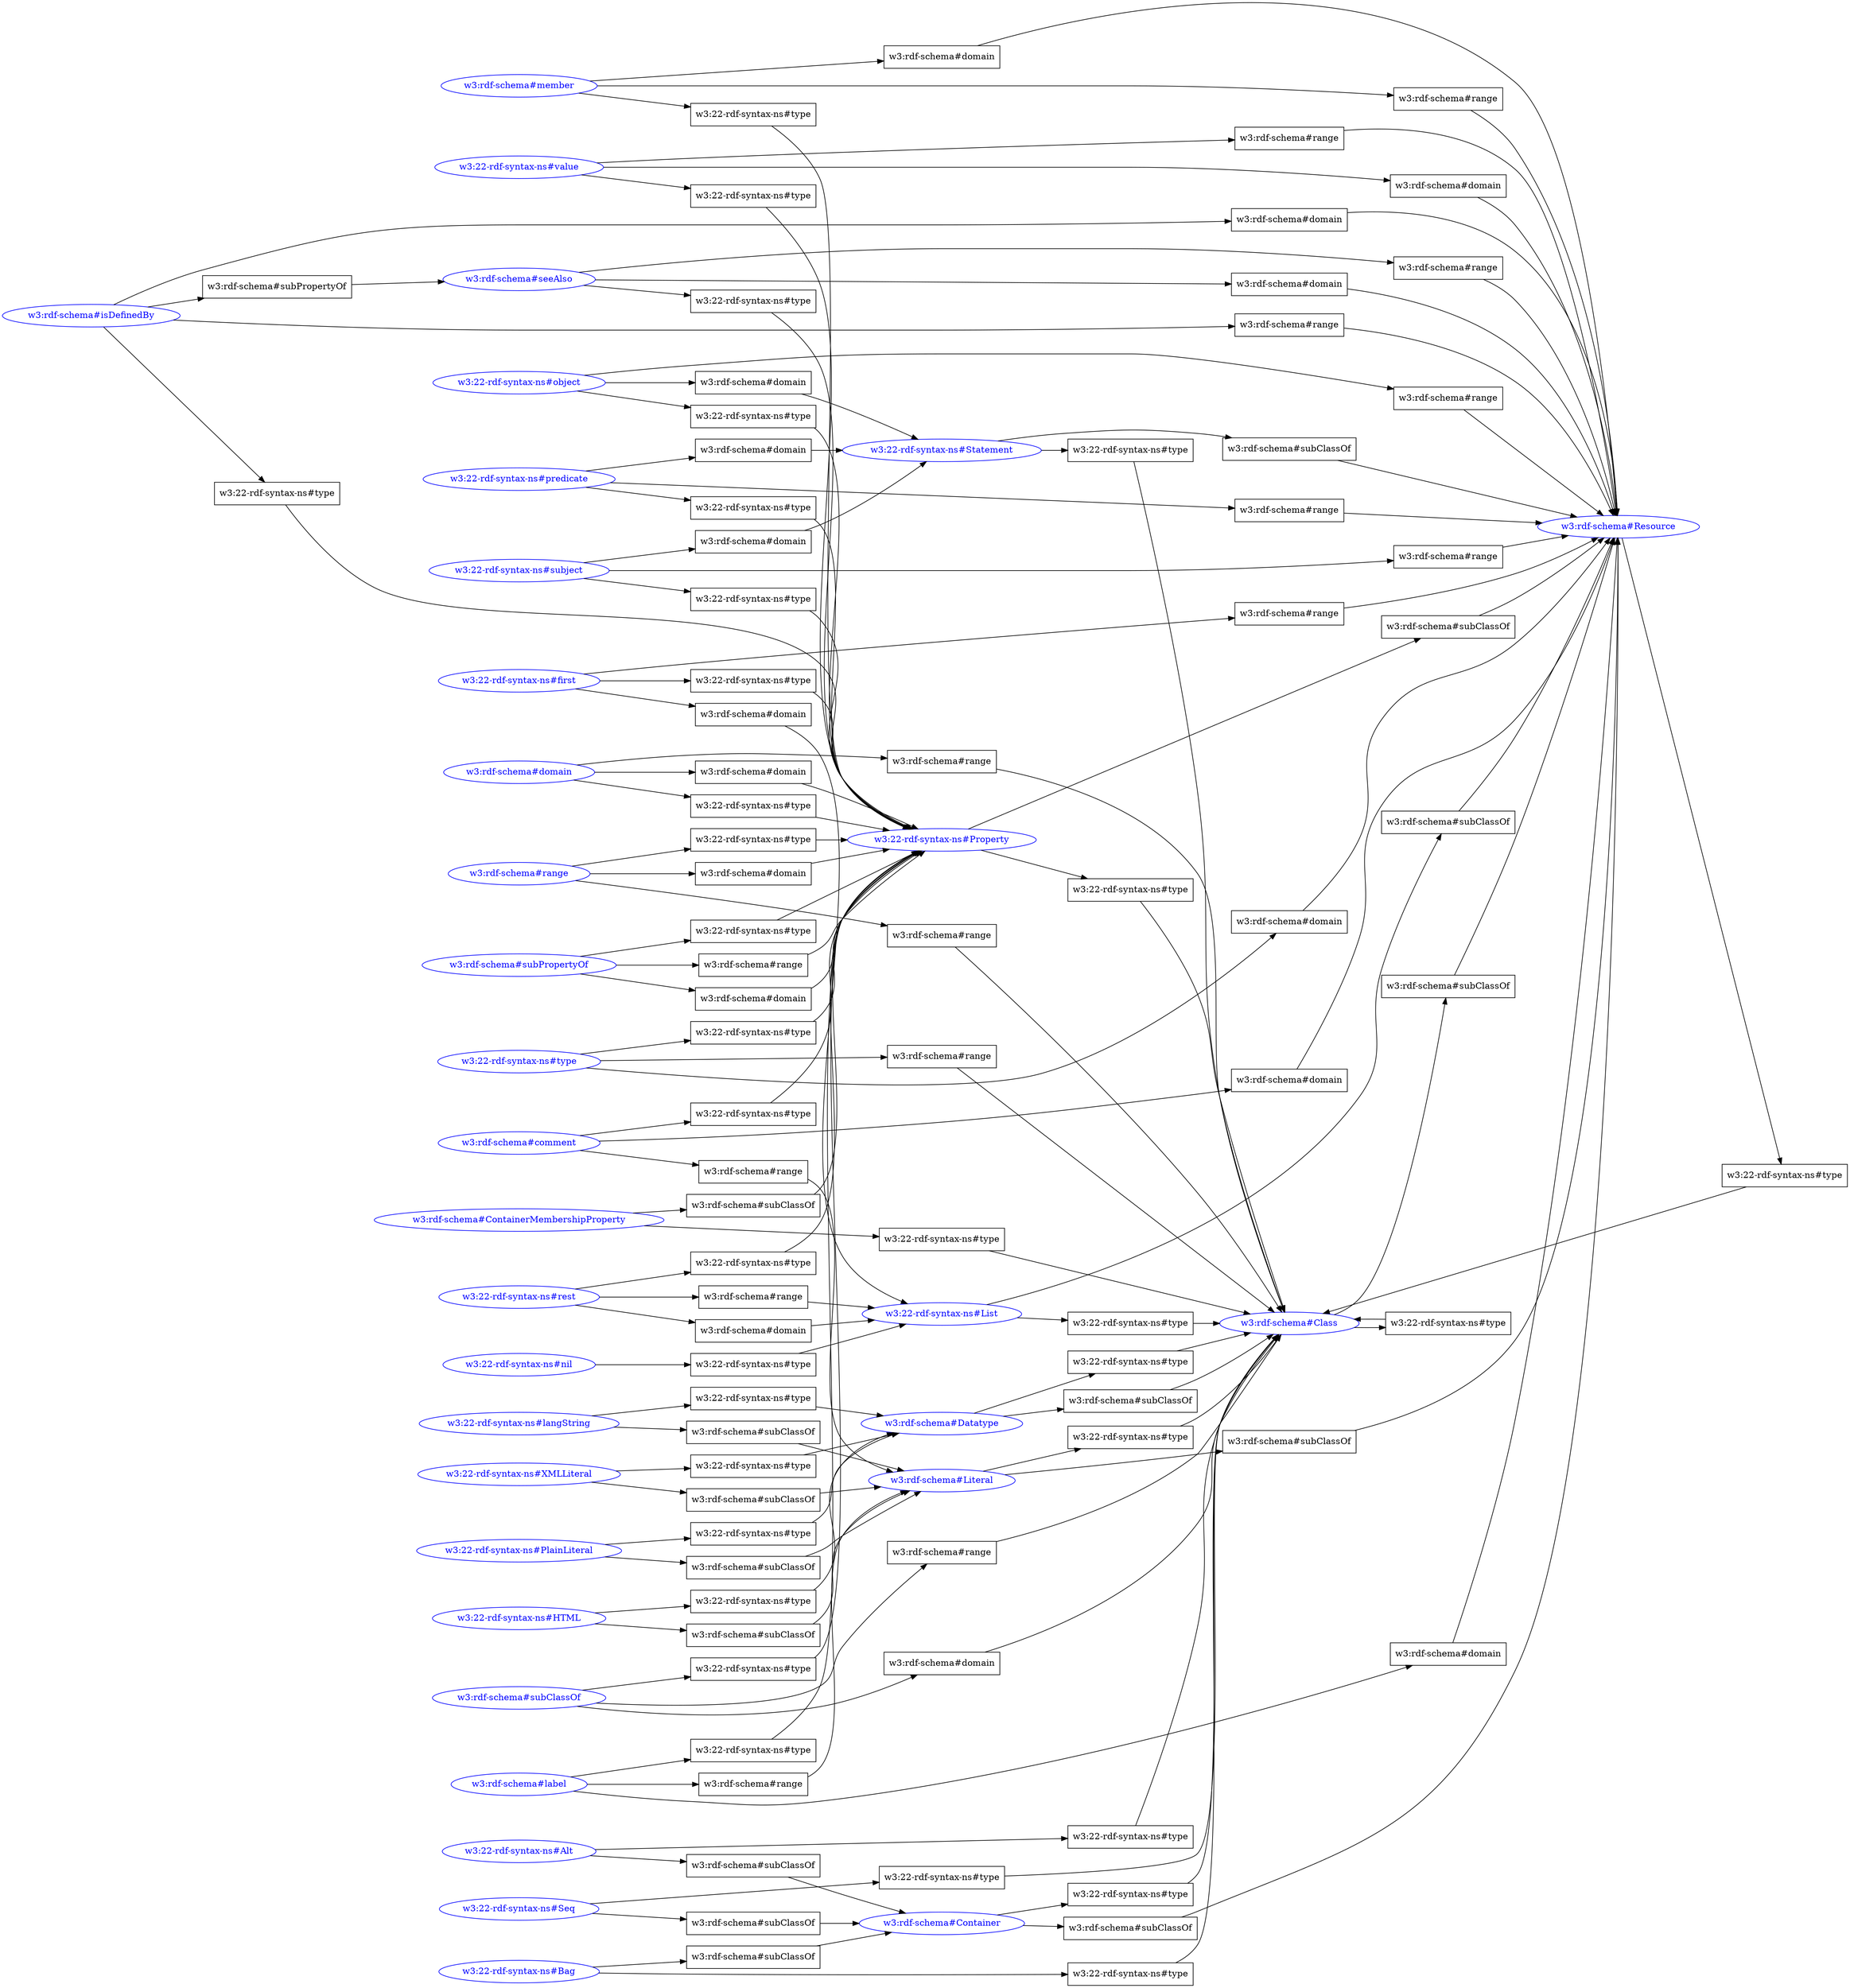 // test_a5
digraph {
	graph [rankdir=LR]
	"edbb3640-6d9b-11e9-85a1-20689dd700af" [label="w3:rdf-schema#Class" color=blue fontcolor=blue]
	"edbb2e52-6d9b-11e9-85a1-20689dd700af" [label="w3:rdf-schema#comment" color=blue fontcolor=blue]
	"edbc59ee-6d9b-11e9-85a1-20689dd700af" [label="w3:rdf-schema#domain" color=blue fontcolor=blue]
	"edbb6278-6d9b-11e9-85a1-20689dd700af" [label="w3:22-rdf-syntax-ns#first" color=blue fontcolor=blue]
	"edbb4cd4-6d9b-11e9-85a1-20689dd700af" [label="w3:rdf-schema#Datatype" color=blue fontcolor=blue]
	"edbc645c-6d9b-11e9-85a1-20689dd700af" [label="w3:22-rdf-syntax-ns#rest" color=blue fontcolor=blue]
	"edbb8d84-6d9b-11e9-85a1-20689dd700af" [label="w3:22-rdf-syntax-ns#Statement" color=blue fontcolor=blue]
	"edbb85be-6d9b-11e9-85a1-20689dd700af" [label="w3:22-rdf-syntax-ns#Seq" color=blue fontcolor=blue]
	"edbb509e-6d9b-11e9-85a1-20689dd700af" [label="w3:22-rdf-syntax-ns#HTML" color=blue fontcolor=blue]
	"edbb477a-6d9b-11e9-85a1-20689dd700af" [label="w3:rdf-schema#Container" color=blue fontcolor=blue]
	"edbb4b58-6d9b-11e9-85a1-20689dd700af" [label="w3:22-rdf-syntax-ns#PlainLiteral" color=blue fontcolor=blue]
	"edbb225e-6d9b-11e9-85a1-20689dd700af" [label="w3:22-rdf-syntax-ns#type" color=blue fontcolor=blue]
	"edbb1b38-6d9b-11e9-85a1-20689dd700af" [label="w3:22-rdf-syntax-ns#object" color=blue fontcolor=blue]
	"edbbe66c-6d9b-11e9-85a1-20689dd700af" [label="w3:22-rdf-syntax-ns#XMLLiteral" color=blue fontcolor=blue]
	"edbba396-6d9b-11e9-85a1-20689dd700af" [label="w3:22-rdf-syntax-ns#subject" color=blue fontcolor=blue]
	"edbb9770-6d9b-11e9-85a1-20689dd700af" [label="w3:rdf-schema#member" color=blue fontcolor=blue]
	"edbb6782-6d9b-11e9-85a1-20689dd700af" [label="w3:rdf-schema#range" color=blue fontcolor=blue]
	"edbbbab6-6d9b-11e9-85a1-20689dd700af" [label="w3:22-rdf-syntax-ns#value" color=blue fontcolor=blue]
	"edbb45d6-6d9b-11e9-85a1-20689dd700af" [label="w3:22-rdf-syntax-ns#Alt" color=blue fontcolor=blue]
	"edbb41f8-6d9b-11e9-85a1-20689dd700af" [label="w3:rdf-schema#Literal" color=blue fontcolor=blue]
	"edbb27ea-6d9b-11e9-85a1-20689dd700af" [label="w3:22-rdf-syntax-ns#predicate" color=blue fontcolor=blue]
	"edbb63fe-6d9b-11e9-85a1-20689dd700af" [label="w3:22-rdf-syntax-ns#List" color=blue fontcolor=blue]
	"edbc2c94-6d9b-11e9-85a1-20689dd700af" [label="w3:rdf-schema#ContainerMembershipProperty" color=blue fontcolor=blue]
	"edbb1dd6-6d9b-11e9-85a1-20689dd700af" [label="w3:rdf-schema#Resource" color=blue fontcolor=blue]
	"edbb3a00-6d9b-11e9-85a1-20689dd700af" [label="w3:rdf-schema#subClassOf" color=blue fontcolor=blue]
	"edbbac1a-6d9b-11e9-85a1-20689dd700af" [label="w3:rdf-schema#label" color=blue fontcolor=blue]
	"edbb23f8-6d9b-11e9-85a1-20689dd700af" [label="w3:22-rdf-syntax-ns#Property" color=blue fontcolor=blue]
	"edbb9d6a-6d9b-11e9-85a1-20689dd700af" [label="w3:22-rdf-syntax-ns#Bag" color=blue fontcolor=blue]
	"edbb7330-6d9b-11e9-85a1-20689dd700af" [label="w3:rdf-schema#isDefinedBy" color=blue fontcolor=blue]
	"edbb565c-6d9b-11e9-85a1-20689dd700af" [label="w3:22-rdf-syntax-ns#langString" color=blue fontcolor=blue]
	"edbb7fa6-6d9b-11e9-85a1-20689dd700af" [label="w3:rdf-schema#seeAlso" color=blue fontcolor=blue]
	"edbbe266-6d9b-11e9-85a1-20689dd700af" [label="w3:rdf-schema#subPropertyOf" color=blue fontcolor=blue]
	"edbba8aa-6d9b-11e9-85a1-20689dd700af" [label="w3:22-rdf-syntax-ns#nil" color=blue fontcolor=blue]
	"edbb25a6-6d9b-11e9-85a1-20689dd700af" [label="w3:22-rdf-syntax-ns#type" shape=box]
	"edbb225e-6d9b-11e9-85a1-20689dd700af" -> "edbb25a6-6d9b-11e9-85a1-20689dd700af"
	"edbb25a6-6d9b-11e9-85a1-20689dd700af" -> "edbb23f8-6d9b-11e9-85a1-20689dd700af"
	"edbb8f28-6d9b-11e9-85a1-20689dd700af" [label="w3:rdf-schema#domain" shape=box]
	"edbb1b38-6d9b-11e9-85a1-20689dd700af" -> "edbb8f28-6d9b-11e9-85a1-20689dd700af"
	"edbb8f28-6d9b-11e9-85a1-20689dd700af" -> "edbb8d84-6d9b-11e9-85a1-20689dd700af"
	"edbc35e0-6d9b-11e9-85a1-20689dd700af" [label="w3:22-rdf-syntax-ns#type" shape=box]
	"edbba396-6d9b-11e9-85a1-20689dd700af" -> "edbc35e0-6d9b-11e9-85a1-20689dd700af"
	"edbc35e0-6d9b-11e9-85a1-20689dd700af" -> "edbb23f8-6d9b-11e9-85a1-20689dd700af"
	"edbbec0c-6d9b-11e9-85a1-20689dd700af" [label="w3:rdf-schema#domain" shape=box]
	"edbbe266-6d9b-11e9-85a1-20689dd700af" -> "edbbec0c-6d9b-11e9-85a1-20689dd700af"
	"edbbec0c-6d9b-11e9-85a1-20689dd700af" -> "edbb23f8-6d9b-11e9-85a1-20689dd700af"
	"edbbaad0-6d9b-11e9-85a1-20689dd700af" [label="w3:22-rdf-syntax-ns#type" shape=box]
	"edbba8aa-6d9b-11e9-85a1-20689dd700af" -> "edbbaad0-6d9b-11e9-85a1-20689dd700af"
	"edbbaad0-6d9b-11e9-85a1-20689dd700af" -> "edbb63fe-6d9b-11e9-85a1-20689dd700af"
	"edbb710a-6d9b-11e9-85a1-20689dd700af" [label="w3:22-rdf-syntax-ns#type" shape=box]
	"edbb1b38-6d9b-11e9-85a1-20689dd700af" -> "edbb710a-6d9b-11e9-85a1-20689dd700af"
	"edbb710a-6d9b-11e9-85a1-20689dd700af" -> "edbb23f8-6d9b-11e9-85a1-20689dd700af"
	"edbb37c6-6d9b-11e9-85a1-20689dd700af" [label="w3:rdf-schema#range" shape=box]
	"edbb225e-6d9b-11e9-85a1-20689dd700af" -> "edbb37c6-6d9b-11e9-85a1-20689dd700af"
	"edbb37c6-6d9b-11e9-85a1-20689dd700af" -> "edbb3640-6d9b-11e9-85a1-20689dd700af"
	"edbc4544-6d9b-11e9-85a1-20689dd700af" [label="w3:22-rdf-syntax-ns#type" shape=box]
	"edbb7330-6d9b-11e9-85a1-20689dd700af" -> "edbc4544-6d9b-11e9-85a1-20689dd700af"
	"edbc4544-6d9b-11e9-85a1-20689dd700af" -> "edbb23f8-6d9b-11e9-85a1-20689dd700af"
	"edbc023c-6d9b-11e9-85a1-20689dd700af" [label="w3:22-rdf-syntax-ns#type" shape=box]
	"edbb23f8-6d9b-11e9-85a1-20689dd700af" -> "edbc023c-6d9b-11e9-85a1-20689dd700af"
	"edbc023c-6d9b-11e9-85a1-20689dd700af" -> "edbb3640-6d9b-11e9-85a1-20689dd700af"
	"edbc26fe-6d9b-11e9-85a1-20689dd700af" [label="w3:rdf-schema#subClassOf" shape=box]
	"edbb3640-6d9b-11e9-85a1-20689dd700af" -> "edbc26fe-6d9b-11e9-85a1-20689dd700af"
	"edbc26fe-6d9b-11e9-85a1-20689dd700af" -> "edbb1dd6-6d9b-11e9-85a1-20689dd700af"
	"edbc0cf0-6d9b-11e9-85a1-20689dd700af" [label="w3:22-rdf-syntax-ns#type" shape=box]
	"edbbbab6-6d9b-11e9-85a1-20689dd700af" -> "edbc0cf0-6d9b-11e9-85a1-20689dd700af"
	"edbc0cf0-6d9b-11e9-85a1-20689dd700af" -> "edbb23f8-6d9b-11e9-85a1-20689dd700af"
	"edbc499a-6d9b-11e9-85a1-20689dd700af" [label="w3:22-rdf-syntax-ns#type" shape=box]
	"edbb6278-6d9b-11e9-85a1-20689dd700af" -> "edbc499a-6d9b-11e9-85a1-20689dd700af"
	"edbc499a-6d9b-11e9-85a1-20689dd700af" -> "edbb23f8-6d9b-11e9-85a1-20689dd700af"
	"edbb4e64-6d9b-11e9-85a1-20689dd700af" [label="w3:22-rdf-syntax-ns#type" shape=box]
	"edbb4b58-6d9b-11e9-85a1-20689dd700af" -> "edbb4e64-6d9b-11e9-85a1-20689dd700af"
	"edbb4e64-6d9b-11e9-85a1-20689dd700af" -> "edbb4cd4-6d9b-11e9-85a1-20689dd700af"
	"edbc0962-6d9b-11e9-85a1-20689dd700af" [label="w3:rdf-schema#domain" shape=box]
	"edbbbab6-6d9b-11e9-85a1-20689dd700af" -> "edbc0962-6d9b-11e9-85a1-20689dd700af"
	"edbc0962-6d9b-11e9-85a1-20689dd700af" -> "edbb1dd6-6d9b-11e9-85a1-20689dd700af"
	"edbc2b54-6d9b-11e9-85a1-20689dd700af" [label="w3:rdf-schema#domain" shape=box]
	"edbb6782-6d9b-11e9-85a1-20689dd700af" -> "edbc2b54-6d9b-11e9-85a1-20689dd700af"
	"edbc2b54-6d9b-11e9-85a1-20689dd700af" -> "edbb23f8-6d9b-11e9-85a1-20689dd700af"
	"edbbd7da-6d9b-11e9-85a1-20689dd700af" [label="w3:rdf-schema#range" shape=box]
	"edbbac1a-6d9b-11e9-85a1-20689dd700af" -> "edbbd7da-6d9b-11e9-85a1-20689dd700af"
	"edbbd7da-6d9b-11e9-85a1-20689dd700af" -> "edbb41f8-6d9b-11e9-85a1-20689dd700af"
	"edbc3252-6d9b-11e9-85a1-20689dd700af" [label="w3:22-rdf-syntax-ns#type" shape=box]
	"edbb509e-6d9b-11e9-85a1-20689dd700af" -> "edbc3252-6d9b-11e9-85a1-20689dd700af"
	"edbc3252-6d9b-11e9-85a1-20689dd700af" -> "edbb4cd4-6d9b-11e9-85a1-20689dd700af"
	"edbc50c0-6d9b-11e9-85a1-20689dd700af" [label="w3:rdf-schema#domain" shape=box]
	"edbb7fa6-6d9b-11e9-85a1-20689dd700af" -> "edbc50c0-6d9b-11e9-85a1-20689dd700af"
	"edbc50c0-6d9b-11e9-85a1-20689dd700af" -> "edbb1dd6-6d9b-11e9-85a1-20689dd700af"
	"edbbd172-6d9b-11e9-85a1-20689dd700af" [label="w3:22-rdf-syntax-ns#type" shape=box]
	"edbb2e52-6d9b-11e9-85a1-20689dd700af" -> "edbbd172-6d9b-11e9-85a1-20689dd700af"
	"edbbd172-6d9b-11e9-85a1-20689dd700af" -> "edbb23f8-6d9b-11e9-85a1-20689dd700af"
	"edbc665a-6d9b-11e9-85a1-20689dd700af" [label="w3:rdf-schema#range" shape=box]
	"edbc645c-6d9b-11e9-85a1-20689dd700af" -> "edbc665a-6d9b-11e9-85a1-20689dd700af"
	"edbc665a-6d9b-11e9-85a1-20689dd700af" -> "edbb63fe-6d9b-11e9-85a1-20689dd700af"
	"edbb5a08-6d9b-11e9-85a1-20689dd700af" [label="w3:22-rdf-syntax-ns#type" shape=box]
	"edbb565c-6d9b-11e9-85a1-20689dd700af" -> "edbb5a08-6d9b-11e9-85a1-20689dd700af"
	"edbb5a08-6d9b-11e9-85a1-20689dd700af" -> "edbb4cd4-6d9b-11e9-85a1-20689dd700af"
	"edbc6da8-6d9b-11e9-85a1-20689dd700af" [label="w3:22-rdf-syntax-ns#type" shape=box]
	"edbb9d6a-6d9b-11e9-85a1-20689dd700af" -> "edbc6da8-6d9b-11e9-85a1-20689dd700af"
	"edbc6da8-6d9b-11e9-85a1-20689dd700af" -> "edbb3640-6d9b-11e9-85a1-20689dd700af"
	"edbbe86a-6d9b-11e9-85a1-20689dd700af" [label="w3:rdf-schema#subClassOf" shape=box]
	"edbbe66c-6d9b-11e9-85a1-20689dd700af" -> "edbbe86a-6d9b-11e9-85a1-20689dd700af"
	"edbbe86a-6d9b-11e9-85a1-20689dd700af" -> "edbb41f8-6d9b-11e9-85a1-20689dd700af"
	"edbc237a-6d9b-11e9-85a1-20689dd700af" [label="w3:22-rdf-syntax-ns#type" shape=box]
	"edbb45d6-6d9b-11e9-85a1-20689dd700af" -> "edbc237a-6d9b-11e9-85a1-20689dd700af"
	"edbc237a-6d9b-11e9-85a1-20689dd700af" -> "edbb3640-6d9b-11e9-85a1-20689dd700af"
	"edbbae54-6d9b-11e9-85a1-20689dd700af" [label="w3:rdf-schema#domain" shape=box]
	"edbbac1a-6d9b-11e9-85a1-20689dd700af" -> "edbbae54-6d9b-11e9-85a1-20689dd700af"
	"edbbae54-6d9b-11e9-85a1-20689dd700af" -> "edbb1dd6-6d9b-11e9-85a1-20689dd700af"
	"edbb491e-6d9b-11e9-85a1-20689dd700af" [label="w3:rdf-schema#subClassOf" shape=box]
	"edbb45d6-6d9b-11e9-85a1-20689dd700af" -> "edbb491e-6d9b-11e9-85a1-20689dd700af"
	"edbb491e-6d9b-11e9-85a1-20689dd700af" -> "edbb477a-6d9b-11e9-85a1-20689dd700af"
	"edbbe4b4-6d9b-11e9-85a1-20689dd700af" [label="w3:rdf-schema#range" shape=box]
	"edbbe266-6d9b-11e9-85a1-20689dd700af" -> "edbbe4b4-6d9b-11e9-85a1-20689dd700af"
	"edbbe4b4-6d9b-11e9-85a1-20689dd700af" -> "edbb23f8-6d9b-11e9-85a1-20689dd700af"
	"edbb8384-6d9b-11e9-85a1-20689dd700af" [label="w3:rdf-schema#range" shape=box]
	"edbb7fa6-6d9b-11e9-85a1-20689dd700af" -> "edbb8384-6d9b-11e9-85a1-20689dd700af"
	"edbb8384-6d9b-11e9-85a1-20689dd700af" -> "edbb1dd6-6d9b-11e9-85a1-20689dd700af"
	"edbb3da2-6d9b-11e9-85a1-20689dd700af" [label="w3:rdf-schema#domain" shape=box]
	"edbb3a00-6d9b-11e9-85a1-20689dd700af" -> "edbb3da2-6d9b-11e9-85a1-20689dd700af"
	"edbb3da2-6d9b-11e9-85a1-20689dd700af" -> "edbb3640-6d9b-11e9-85a1-20689dd700af"
	"edbbf38c-6d9b-11e9-85a1-20689dd700af" [label="w3:22-rdf-syntax-ns#type" shape=box]
	"edbb85be-6d9b-11e9-85a1-20689dd700af" -> "edbbf38c-6d9b-11e9-85a1-20689dd700af"
	"edbbf38c-6d9b-11e9-85a1-20689dd700af" -> "edbb3640-6d9b-11e9-85a1-20689dd700af"
	"edbc1b6e-6d9b-11e9-85a1-20689dd700af" [label="w3:22-rdf-syntax-ns#type" shape=box]
	"edbb9770-6d9b-11e9-85a1-20689dd700af" -> "edbc1b6e-6d9b-11e9-85a1-20689dd700af"
	"edbc1b6e-6d9b-11e9-85a1-20689dd700af" -> "edbb23f8-6d9b-11e9-85a1-20689dd700af"
	"edbc3e28-6d9b-11e9-85a1-20689dd700af" [label="w3:rdf-schema#subClassOf" shape=box]
	"edbb23f8-6d9b-11e9-85a1-20689dd700af" -> "edbc3e28-6d9b-11e9-85a1-20689dd700af"
	"edbc3e28-6d9b-11e9-85a1-20689dd700af" -> "edbb1dd6-6d9b-11e9-85a1-20689dd700af"
	"edbb9ad6-6d9b-11e9-85a1-20689dd700af" [label="w3:rdf-schema#range" shape=box]
	"edbb9770-6d9b-11e9-85a1-20689dd700af" -> "edbb9ad6-6d9b-11e9-85a1-20689dd700af"
	"edbb9ad6-6d9b-11e9-85a1-20689dd700af" -> "edbb1dd6-6d9b-11e9-85a1-20689dd700af"
	"edbb4374-6d9b-11e9-85a1-20689dd700af" [label="w3:rdf-schema#range" shape=box]
	"edbb2e52-6d9b-11e9-85a1-20689dd700af" -> "edbb4374-6d9b-11e9-85a1-20689dd700af"
	"edbb4374-6d9b-11e9-85a1-20689dd700af" -> "edbb41f8-6d9b-11e9-85a1-20689dd700af"
	"edbc69fc-6d9b-11e9-85a1-20689dd700af" [label="w3:22-rdf-syntax-ns#type" shape=box]
	"edbb41f8-6d9b-11e9-85a1-20689dd700af" -> "edbc69fc-6d9b-11e9-85a1-20689dd700af"
	"edbc69fc-6d9b-11e9-85a1-20689dd700af" -> "edbb3640-6d9b-11e9-85a1-20689dd700af"
	"edbc5bf6-6d9b-11e9-85a1-20689dd700af" [label="w3:rdf-schema#range" shape=box]
	"edbc59ee-6d9b-11e9-85a1-20689dd700af" -> "edbc5bf6-6d9b-11e9-85a1-20689dd700af"
	"edbc5bf6-6d9b-11e9-85a1-20689dd700af" -> "edbb3640-6d9b-11e9-85a1-20689dd700af"
	"edbb76f0-6d9b-11e9-85a1-20689dd700af" [label="w3:rdf-schema#domain" shape=box]
	"edbb7330-6d9b-11e9-85a1-20689dd700af" -> "edbb76f0-6d9b-11e9-85a1-20689dd700af"
	"edbb76f0-6d9b-11e9-85a1-20689dd700af" -> "edbb1dd6-6d9b-11e9-85a1-20689dd700af"
	"edbbcc5e-6d9b-11e9-85a1-20689dd700af" [label="w3:22-rdf-syntax-ns#type" shape=box]
	"edbb7fa6-6d9b-11e9-85a1-20689dd700af" -> "edbbcc5e-6d9b-11e9-85a1-20689dd700af"
	"edbbcc5e-6d9b-11e9-85a1-20689dd700af" -> "edbb23f8-6d9b-11e9-85a1-20689dd700af"
	"edbc3a9a-6d9b-11e9-85a1-20689dd700af" [label="w3:rdf-schema#subClassOf" shape=box]
	"edbb4cd4-6d9b-11e9-85a1-20689dd700af" -> "edbc3a9a-6d9b-11e9-85a1-20689dd700af"
	"edbc3a9a-6d9b-11e9-85a1-20689dd700af" -> "edbb3640-6d9b-11e9-85a1-20689dd700af"
	"edbb31d6-6d9b-11e9-85a1-20689dd700af" [label="w3:rdf-schema#domain" shape=box]
	"edbb2e52-6d9b-11e9-85a1-20689dd700af" -> "edbb31d6-6d9b-11e9-85a1-20689dd700af"
	"edbb31d6-6d9b-11e9-85a1-20689dd700af" -> "edbb1dd6-6d9b-11e9-85a1-20689dd700af"
	"edbc74ce-6d9b-11e9-85a1-20689dd700af" [label="w3:22-rdf-syntax-ns#type" shape=box]
	"edbc59ee-6d9b-11e9-85a1-20689dd700af" -> "edbc74ce-6d9b-11e9-85a1-20689dd700af"
	"edbc74ce-6d9b-11e9-85a1-20689dd700af" -> "edbb23f8-6d9b-11e9-85a1-20689dd700af"
	"edbc17d6-6d9b-11e9-85a1-20689dd700af" [label="w3:rdf-schema#domain" shape=box]
	"edbb9770-6d9b-11e9-85a1-20689dd700af" -> "edbc17d6-6d9b-11e9-85a1-20689dd700af"
	"edbc17d6-6d9b-11e9-85a1-20689dd700af" -> "edbb1dd6-6d9b-11e9-85a1-20689dd700af"
	"edbc41b6-6d9b-11e9-85a1-20689dd700af" [label="w3:rdf-schema#subClassOf" shape=box]
	"edbb63fe-6d9b-11e9-85a1-20689dd700af" -> "edbc41b6-6d9b-11e9-85a1-20689dd700af"
	"edbc41b6-6d9b-11e9-85a1-20689dd700af" -> "edbb1dd6-6d9b-11e9-85a1-20689dd700af"
	"edbbc04c-6d9b-11e9-85a1-20689dd700af" [label="w3:rdf-schema#subClassOf" shape=box]
	"edbb565c-6d9b-11e9-85a1-20689dd700af" -> "edbbc04c-6d9b-11e9-85a1-20689dd700af"
	"edbbc04c-6d9b-11e9-85a1-20689dd700af" -> "edbb41f8-6d9b-11e9-85a1-20689dd700af"
	"edbc1088-6d9b-11e9-85a1-20689dd700af" [label="w3:22-rdf-syntax-ns#type" shape=box]
	"edbbe266-6d9b-11e9-85a1-20689dd700af" -> "edbc1088-6d9b-11e9-85a1-20689dd700af"
	"edbc1088-6d9b-11e9-85a1-20689dd700af" -> "edbb23f8-6d9b-11e9-85a1-20689dd700af"
	"edbc05ca-6d9b-11e9-85a1-20689dd700af" [label="w3:rdf-schema#subPropertyOf" shape=box]
	"edbb7330-6d9b-11e9-85a1-20689dd700af" -> "edbc05ca-6d9b-11e9-85a1-20689dd700af"
	"edbc05ca-6d9b-11e9-85a1-20689dd700af" -> "edbb7fa6-6d9b-11e9-85a1-20689dd700af"
	"edbc1f74-6d9b-11e9-85a1-20689dd700af" [label="w3:rdf-schema#domain" shape=box]
	"edbba396-6d9b-11e9-85a1-20689dd700af" -> "edbc1f74-6d9b-11e9-85a1-20689dd700af"
	"edbc1f74-6d9b-11e9-85a1-20689dd700af" -> "edbb8d84-6d9b-11e9-85a1-20689dd700af"
	"edbc2ea6-6d9b-11e9-85a1-20689dd700af" [label="w3:22-rdf-syntax-ns#type" shape=box]
	"edbc2c94-6d9b-11e9-85a1-20689dd700af" -> "edbc2ea6-6d9b-11e9-85a1-20689dd700af"
	"edbc2ea6-6d9b-11e9-85a1-20689dd700af" -> "edbb3640-6d9b-11e9-85a1-20689dd700af"
	"edbbb3f4-6d9b-11e9-85a1-20689dd700af" [label="w3:rdf-schema#range" shape=box]
	"edbb7330-6d9b-11e9-85a1-20689dd700af" -> "edbbb3f4-6d9b-11e9-85a1-20689dd700af"
	"edbbb3f4-6d9b-11e9-85a1-20689dd700af" -> "edbb1dd6-6d9b-11e9-85a1-20689dd700af"
	"edbc143e-6d9b-11e9-85a1-20689dd700af" [label="w3:rdf-schema#subClassOf" shape=box]
	"edbb8d84-6d9b-11e9-85a1-20689dd700af" -> "edbc143e-6d9b-11e9-85a1-20689dd700af"
	"edbc143e-6d9b-11e9-85a1-20689dd700af" -> "edbb1dd6-6d9b-11e9-85a1-20689dd700af"
	"edbbc470-6d9b-11e9-85a1-20689dd700af" [label="w3:22-rdf-syntax-ns#type" shape=box]
	"edbb63fe-6d9b-11e9-85a1-20689dd700af" -> "edbbc470-6d9b-11e9-85a1-20689dd700af"
	"edbbc470-6d9b-11e9-85a1-20689dd700af" -> "edbb3640-6d9b-11e9-85a1-20689dd700af"
	"edbc6326-6d9b-11e9-85a1-20689dd700af" [label="w3:rdf-schema#range" shape=box]
	"edbb6278-6d9b-11e9-85a1-20689dd700af" -> "edbc6326-6d9b-11e9-85a1-20689dd700af"
	"edbc6326-6d9b-11e9-85a1-20689dd700af" -> "edbb1dd6-6d9b-11e9-85a1-20689dd700af"
	"edbb7d6c-6d9b-11e9-85a1-20689dd700af" [label="w3:22-rdf-syntax-ns#type" shape=box]
	"edbb4cd4-6d9b-11e9-85a1-20689dd700af" -> "edbb7d6c-6d9b-11e9-85a1-20689dd700af"
	"edbb7d6c-6d9b-11e9-85a1-20689dd700af" -> "edbb3640-6d9b-11e9-85a1-20689dd700af"
	"edbb5436-6d9b-11e9-85a1-20689dd700af" [label="w3:rdf-schema#subClassOf" shape=box]
	"edbb509e-6d9b-11e9-85a1-20689dd700af" -> "edbb5436-6d9b-11e9-85a1-20689dd700af"
	"edbb5436-6d9b-11e9-85a1-20689dd700af" -> "edbb41f8-6d9b-11e9-85a1-20689dd700af"
	"edbc8342-6d9b-11e9-85a1-20689dd700af" [label="w3:rdf-schema#subClassOf" shape=box]
	"edbc2c94-6d9b-11e9-85a1-20689dd700af" -> "edbc8342-6d9b-11e9-85a1-20689dd700af"
	"edbc8342-6d9b-11e9-85a1-20689dd700af" -> "edbb23f8-6d9b-11e9-85a1-20689dd700af"
	"edbb6af2-6d9b-11e9-85a1-20689dd700af" [label="w3:22-rdf-syntax-ns#type" shape=box]
	"edbb6782-6d9b-11e9-85a1-20689dd700af" -> "edbb6af2-6d9b-11e9-85a1-20689dd700af"
	"edbb6af2-6d9b-11e9-85a1-20689dd700af" -> "edbb23f8-6d9b-11e9-85a1-20689dd700af"
	"edbbf724-6d9b-11e9-85a1-20689dd700af" [label="w3:rdf-schema#range" shape=box]
	"edbb6782-6d9b-11e9-85a1-20689dd700af" -> "edbbf724-6d9b-11e9-85a1-20689dd700af"
	"edbbf724-6d9b-11e9-85a1-20689dd700af" -> "edbb3640-6d9b-11e9-85a1-20689dd700af"
	"edbbdcee-6d9b-11e9-85a1-20689dd700af" [label="w3:rdf-schema#domain" shape=box]
	"edbb225e-6d9b-11e9-85a1-20689dd700af" -> "edbbdcee-6d9b-11e9-85a1-20689dd700af"
	"edbbdcee-6d9b-11e9-85a1-20689dd700af" -> "edbb1dd6-6d9b-11e9-85a1-20689dd700af"
	"edbbb926-6d9b-11e9-85a1-20689dd700af" [label="w3:22-rdf-syntax-ns#type" shape=box]
	"edbb3640-6d9b-11e9-85a1-20689dd700af" -> "edbbb926-6d9b-11e9-85a1-20689dd700af"
	"edbbb926-6d9b-11e9-85a1-20689dd700af" -> "edbb3640-6d9b-11e9-85a1-20689dd700af"
	"edbc5f98-6d9b-11e9-85a1-20689dd700af" [label="w3:22-rdf-syntax-ns#type" shape=box]
	"edbb477a-6d9b-11e9-85a1-20689dd700af" -> "edbc5f98-6d9b-11e9-85a1-20689dd700af"
	"edbc5f98-6d9b-11e9-85a1-20689dd700af" -> "edbb3640-6d9b-11e9-85a1-20689dd700af"
	"edbbfe72-6d9b-11e9-85a1-20689dd700af" [label="w3:22-rdf-syntax-ns#type" shape=box]
	"edbb8d84-6d9b-11e9-85a1-20689dd700af" -> "edbbfe72-6d9b-11e9-85a1-20689dd700af"
	"edbbfe72-6d9b-11e9-85a1-20689dd700af" -> "edbb3640-6d9b-11e9-85a1-20689dd700af"
	"edbc7c26-6d9b-11e9-85a1-20689dd700af" [label="w3:22-rdf-syntax-ns#type" shape=box]
	"edbc645c-6d9b-11e9-85a1-20689dd700af" -> "edbc7c26-6d9b-11e9-85a1-20689dd700af"
	"edbc7c26-6d9b-11e9-85a1-20689dd700af" -> "edbb23f8-6d9b-11e9-85a1-20689dd700af"
	"edbc4d1e-6d9b-11e9-85a1-20689dd700af" [label="w3:rdf-schema#range" shape=box]
	"edbb3a00-6d9b-11e9-85a1-20689dd700af" -> "edbc4d1e-6d9b-11e9-85a1-20689dd700af"
	"edbc4d1e-6d9b-11e9-85a1-20689dd700af" -> "edbb3640-6d9b-11e9-85a1-20689dd700af"
	"edbb6566-6d9b-11e9-85a1-20689dd700af" [label="w3:rdf-schema#domain" shape=box]
	"edbb6278-6d9b-11e9-85a1-20689dd700af" -> "edbb6566-6d9b-11e9-85a1-20689dd700af"
	"edbb6566-6d9b-11e9-85a1-20689dd700af" -> "edbb63fe-6d9b-11e9-85a1-20689dd700af"
	"edbba72e-6d9b-11e9-85a1-20689dd700af" [label="w3:rdf-schema#range" shape=box]
	"edbba396-6d9b-11e9-85a1-20689dd700af" -> "edbba72e-6d9b-11e9-85a1-20689dd700af"
	"edbba72e-6d9b-11e9-85a1-20689dd700af" -> "edbb1dd6-6d9b-11e9-85a1-20689dd700af"
	"edbc7866-6d9b-11e9-85a1-20689dd700af" [label="w3:rdf-schema#domain" shape=box]
	"edbb27ea-6d9b-11e9-85a1-20689dd700af" -> "edbc7866-6d9b-11e9-85a1-20689dd700af"
	"edbc7866-6d9b-11e9-85a1-20689dd700af" -> "edbb8d84-6d9b-11e9-85a1-20689dd700af"
	"edbb95a4-6d9b-11e9-85a1-20689dd700af" [label="w3:rdf-schema#subClassOf" shape=box]
	"edbb41f8-6d9b-11e9-85a1-20689dd700af" -> "edbb95a4-6d9b-11e9-85a1-20689dd700af"
	"edbb95a4-6d9b-11e9-85a1-20689dd700af" -> "edbb1dd6-6d9b-11e9-85a1-20689dd700af"
	"edbc86c6-6d9b-11e9-85a1-20689dd700af" [label="w3:rdf-schema#subClassOf" shape=box]
	"edbb477a-6d9b-11e9-85a1-20689dd700af" -> "edbc86c6-6d9b-11e9-85a1-20689dd700af"
	"edbc86c6-6d9b-11e9-85a1-20689dd700af" -> "edbb1dd6-6d9b-11e9-85a1-20689dd700af"
	"edbc58b8-6d9b-11e9-85a1-20689dd700af" [label="w3:22-rdf-syntax-ns#type" shape=box]
	"edbb27ea-6d9b-11e9-85a1-20689dd700af" -> "edbc58b8-6d9b-11e9-85a1-20689dd700af"
	"edbc58b8-6d9b-11e9-85a1-20689dd700af" -> "edbb23f8-6d9b-11e9-85a1-20689dd700af"
	"edbb2b82-6d9b-11e9-85a1-20689dd700af" [label="w3:rdf-schema#range" shape=box]
	"edbb27ea-6d9b-11e9-85a1-20689dd700af" -> "edbb2b82-6d9b-11e9-85a1-20689dd700af"
	"edbb2b82-6d9b-11e9-85a1-20689dd700af" -> "edbb1dd6-6d9b-11e9-85a1-20689dd700af"
	"edbbefae-6d9b-11e9-85a1-20689dd700af" [label="w3:22-rdf-syntax-ns#type" shape=box]
	"edbb3a00-6d9b-11e9-85a1-20689dd700af" -> "edbbefae-6d9b-11e9-85a1-20689dd700af"
	"edbbefae-6d9b-11e9-85a1-20689dd700af" -> "edbb23f8-6d9b-11e9-85a1-20689dd700af"
	"edbc552a-6d9b-11e9-85a1-20689dd700af" [label="w3:22-rdf-syntax-ns#type" shape=box]
	"edbbe66c-6d9b-11e9-85a1-20689dd700af" -> "edbc552a-6d9b-11e9-85a1-20689dd700af"
	"edbc552a-6d9b-11e9-85a1-20689dd700af" -> "edbb4cd4-6d9b-11e9-85a1-20689dd700af"
	"edbbbc96-6d9b-11e9-85a1-20689dd700af" [label="w3:rdf-schema#range" shape=box]
	"edbbbab6-6d9b-11e9-85a1-20689dd700af" -> "edbbbc96-6d9b-11e9-85a1-20689dd700af"
	"edbbbc96-6d9b-11e9-85a1-20689dd700af" -> "edbb1dd6-6d9b-11e9-85a1-20689dd700af"
	"edbb8942-6d9b-11e9-85a1-20689dd700af" [label="w3:rdf-schema#subClassOf" shape=box]
	"edbb85be-6d9b-11e9-85a1-20689dd700af" -> "edbb8942-6d9b-11e9-85a1-20689dd700af"
	"edbb8942-6d9b-11e9-85a1-20689dd700af" -> "edbb477a-6d9b-11e9-85a1-20689dd700af"
	"edbbc84e-6d9b-11e9-85a1-20689dd700af" [label="w3:22-rdf-syntax-ns#type" shape=box]
	"edbbac1a-6d9b-11e9-85a1-20689dd700af" -> "edbbc84e-6d9b-11e9-85a1-20689dd700af"
	"edbbc84e-6d9b-11e9-85a1-20689dd700af" -> "edbb23f8-6d9b-11e9-85a1-20689dd700af"
	"edbba12a-6d9b-11e9-85a1-20689dd700af" [label="w3:rdf-schema#subClassOf" shape=box]
	"edbb9d6a-6d9b-11e9-85a1-20689dd700af" -> "edbba12a-6d9b-11e9-85a1-20689dd700af"
	"edbba12a-6d9b-11e9-85a1-20689dd700af" -> "edbb477a-6d9b-11e9-85a1-20689dd700af"
	"edbbfac6-6d9b-11e9-85a1-20689dd700af" [label="w3:rdf-schema#subClassOf" shape=box]
	"edbb4b58-6d9b-11e9-85a1-20689dd700af" -> "edbbfac6-6d9b-11e9-85a1-20689dd700af"
	"edbbfac6-6d9b-11e9-85a1-20689dd700af" -> "edbb41f8-6d9b-11e9-85a1-20689dd700af"
	"edbb603e-6d9b-11e9-85a1-20689dd700af" [label="w3:22-rdf-syntax-ns#type" shape=box]
	"edbb1dd6-6d9b-11e9-85a1-20689dd700af" -> "edbb603e-6d9b-11e9-85a1-20689dd700af"
	"edbb603e-6d9b-11e9-85a1-20689dd700af" -> "edbb3640-6d9b-11e9-85a1-20689dd700af"
	"edbc7fb4-6d9b-11e9-85a1-20689dd700af" [label="w3:rdf-schema#domain" shape=box]
	"edbc59ee-6d9b-11e9-85a1-20689dd700af" -> "edbc7fb4-6d9b-11e9-85a1-20689dd700af"
	"edbc7fb4-6d9b-11e9-85a1-20689dd700af" -> "edbb23f8-6d9b-11e9-85a1-20689dd700af"
	"edbc7140-6d9b-11e9-85a1-20689dd700af" [label="w3:rdf-schema#domain" shape=box]
	"edbc645c-6d9b-11e9-85a1-20689dd700af" -> "edbc7140-6d9b-11e9-85a1-20689dd700af"
	"edbc7140-6d9b-11e9-85a1-20689dd700af" -> "edbb63fe-6d9b-11e9-85a1-20689dd700af"
	"edbb1fb6-6d9b-11e9-85a1-20689dd700af" [label="w3:rdf-schema#range" shape=box]
	"edbb1b38-6d9b-11e9-85a1-20689dd700af" -> "edbb1fb6-6d9b-11e9-85a1-20689dd700af"
	"edbb1fb6-6d9b-11e9-85a1-20689dd700af" -> "edbb1dd6-6d9b-11e9-85a1-20689dd700af"
}
